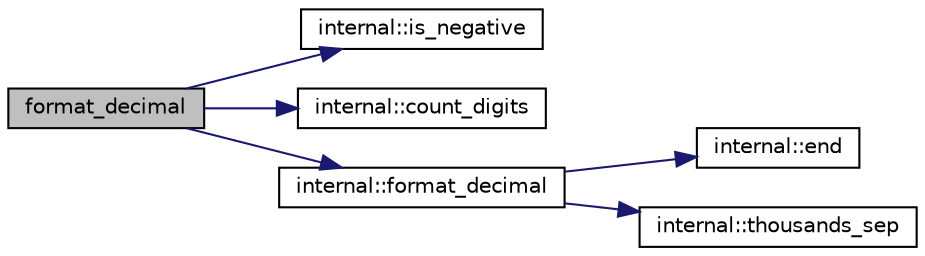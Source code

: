digraph "format_decimal"
{
  edge [fontname="Helvetica",fontsize="10",labelfontname="Helvetica",labelfontsize="10"];
  node [fontname="Helvetica",fontsize="10",shape=record];
  rankdir="LR";
  Node1 [label="format_decimal",height=0.2,width=0.4,color="black", fillcolor="grey75", style="filled" fontcolor="black"];
  Node1 -> Node2 [color="midnightblue",fontsize="10",style="solid",fontname="Helvetica"];
  Node2 [label="internal::is_negative",height=0.2,width=0.4,color="black", fillcolor="white", style="filled",URL="$namespaceinternal.html#ac5822d6a6cf07ba173eae0ab2c53bf8c"];
  Node1 -> Node3 [color="midnightblue",fontsize="10",style="solid",fontname="Helvetica"];
  Node3 [label="internal::count_digits",height=0.2,width=0.4,color="black", fillcolor="white", style="filled",URL="$namespaceinternal.html#acd86a6b6cf0e4e395ebc162686dec65d"];
  Node1 -> Node4 [color="midnightblue",fontsize="10",style="solid",fontname="Helvetica"];
  Node4 [label="internal::format_decimal",height=0.2,width=0.4,color="black", fillcolor="white", style="filled",URL="$namespaceinternal.html#a03db6b6f9b1ed5f16b95c3bd80d78462"];
  Node4 -> Node5 [color="midnightblue",fontsize="10",style="solid",fontname="Helvetica"];
  Node5 [label="internal::end",height=0.2,width=0.4,color="black", fillcolor="white", style="filled",URL="$namespaceinternal.html#a34c313e1f4002b986a957f6e9b83f32a"];
  Node4 -> Node6 [color="midnightblue",fontsize="10",style="solid",fontname="Helvetica"];
  Node6 [label="internal::thousands_sep",height=0.2,width=0.4,color="black", fillcolor="white", style="filled",URL="$namespaceinternal.html#a4d431bb5b7b77863f680e964dd35eb54"];
}
